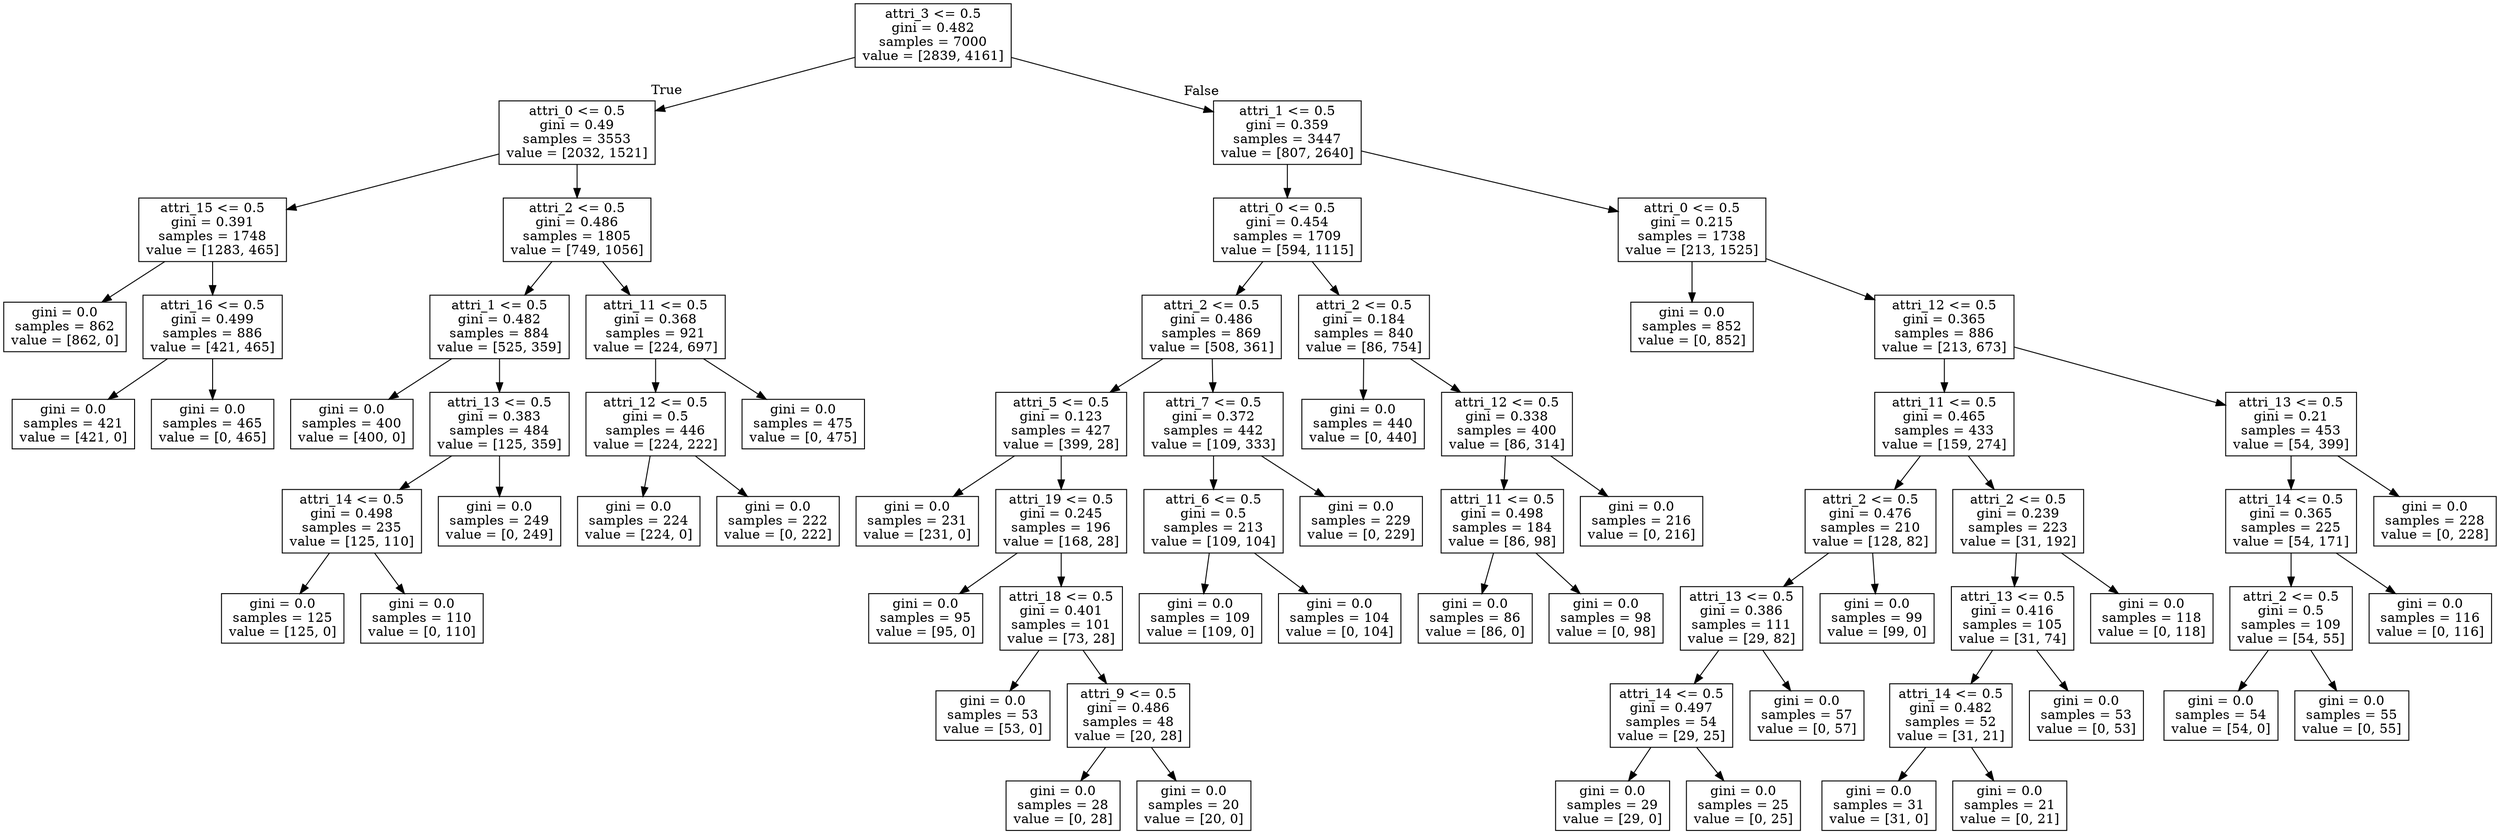 digraph Tree {
node [shape=box] ;
0 [label="attri_3 <= 0.5\ngini = 0.482\nsamples = 7000\nvalue = [2839, 4161]"] ;
1 [label="attri_0 <= 0.5\ngini = 0.49\nsamples = 3553\nvalue = [2032, 1521]"] ;
0 -> 1 [labeldistance=2.5, labelangle=45, headlabel="True"] ;
2 [label="attri_15 <= 0.5\ngini = 0.391\nsamples = 1748\nvalue = [1283, 465]"] ;
1 -> 2 ;
3 [label="gini = 0.0\nsamples = 862\nvalue = [862, 0]"] ;
2 -> 3 ;
4 [label="attri_16 <= 0.5\ngini = 0.499\nsamples = 886\nvalue = [421, 465]"] ;
2 -> 4 ;
5 [label="gini = 0.0\nsamples = 421\nvalue = [421, 0]"] ;
4 -> 5 ;
6 [label="gini = 0.0\nsamples = 465\nvalue = [0, 465]"] ;
4 -> 6 ;
7 [label="attri_2 <= 0.5\ngini = 0.486\nsamples = 1805\nvalue = [749, 1056]"] ;
1 -> 7 ;
8 [label="attri_1 <= 0.5\ngini = 0.482\nsamples = 884\nvalue = [525, 359]"] ;
7 -> 8 ;
9 [label="gini = 0.0\nsamples = 400\nvalue = [400, 0]"] ;
8 -> 9 ;
10 [label="attri_13 <= 0.5\ngini = 0.383\nsamples = 484\nvalue = [125, 359]"] ;
8 -> 10 ;
11 [label="attri_14 <= 0.5\ngini = 0.498\nsamples = 235\nvalue = [125, 110]"] ;
10 -> 11 ;
12 [label="gini = 0.0\nsamples = 125\nvalue = [125, 0]"] ;
11 -> 12 ;
13 [label="gini = 0.0\nsamples = 110\nvalue = [0, 110]"] ;
11 -> 13 ;
14 [label="gini = 0.0\nsamples = 249\nvalue = [0, 249]"] ;
10 -> 14 ;
15 [label="attri_11 <= 0.5\ngini = 0.368\nsamples = 921\nvalue = [224, 697]"] ;
7 -> 15 ;
16 [label="attri_12 <= 0.5\ngini = 0.5\nsamples = 446\nvalue = [224, 222]"] ;
15 -> 16 ;
17 [label="gini = 0.0\nsamples = 224\nvalue = [224, 0]"] ;
16 -> 17 ;
18 [label="gini = 0.0\nsamples = 222\nvalue = [0, 222]"] ;
16 -> 18 ;
19 [label="gini = 0.0\nsamples = 475\nvalue = [0, 475]"] ;
15 -> 19 ;
20 [label="attri_1 <= 0.5\ngini = 0.359\nsamples = 3447\nvalue = [807, 2640]"] ;
0 -> 20 [labeldistance=2.5, labelangle=-45, headlabel="False"] ;
21 [label="attri_0 <= 0.5\ngini = 0.454\nsamples = 1709\nvalue = [594, 1115]"] ;
20 -> 21 ;
22 [label="attri_2 <= 0.5\ngini = 0.486\nsamples = 869\nvalue = [508, 361]"] ;
21 -> 22 ;
23 [label="attri_5 <= 0.5\ngini = 0.123\nsamples = 427\nvalue = [399, 28]"] ;
22 -> 23 ;
24 [label="gini = 0.0\nsamples = 231\nvalue = [231, 0]"] ;
23 -> 24 ;
25 [label="attri_19 <= 0.5\ngini = 0.245\nsamples = 196\nvalue = [168, 28]"] ;
23 -> 25 ;
26 [label="gini = 0.0\nsamples = 95\nvalue = [95, 0]"] ;
25 -> 26 ;
27 [label="attri_18 <= 0.5\ngini = 0.401\nsamples = 101\nvalue = [73, 28]"] ;
25 -> 27 ;
28 [label="gini = 0.0\nsamples = 53\nvalue = [53, 0]"] ;
27 -> 28 ;
29 [label="attri_9 <= 0.5\ngini = 0.486\nsamples = 48\nvalue = [20, 28]"] ;
27 -> 29 ;
30 [label="gini = 0.0\nsamples = 28\nvalue = [0, 28]"] ;
29 -> 30 ;
31 [label="gini = 0.0\nsamples = 20\nvalue = [20, 0]"] ;
29 -> 31 ;
32 [label="attri_7 <= 0.5\ngini = 0.372\nsamples = 442\nvalue = [109, 333]"] ;
22 -> 32 ;
33 [label="attri_6 <= 0.5\ngini = 0.5\nsamples = 213\nvalue = [109, 104]"] ;
32 -> 33 ;
34 [label="gini = 0.0\nsamples = 109\nvalue = [109, 0]"] ;
33 -> 34 ;
35 [label="gini = 0.0\nsamples = 104\nvalue = [0, 104]"] ;
33 -> 35 ;
36 [label="gini = 0.0\nsamples = 229\nvalue = [0, 229]"] ;
32 -> 36 ;
37 [label="attri_2 <= 0.5\ngini = 0.184\nsamples = 840\nvalue = [86, 754]"] ;
21 -> 37 ;
38 [label="gini = 0.0\nsamples = 440\nvalue = [0, 440]"] ;
37 -> 38 ;
39 [label="attri_12 <= 0.5\ngini = 0.338\nsamples = 400\nvalue = [86, 314]"] ;
37 -> 39 ;
40 [label="attri_11 <= 0.5\ngini = 0.498\nsamples = 184\nvalue = [86, 98]"] ;
39 -> 40 ;
41 [label="gini = 0.0\nsamples = 86\nvalue = [86, 0]"] ;
40 -> 41 ;
42 [label="gini = 0.0\nsamples = 98\nvalue = [0, 98]"] ;
40 -> 42 ;
43 [label="gini = 0.0\nsamples = 216\nvalue = [0, 216]"] ;
39 -> 43 ;
44 [label="attri_0 <= 0.5\ngini = 0.215\nsamples = 1738\nvalue = [213, 1525]"] ;
20 -> 44 ;
45 [label="gini = 0.0\nsamples = 852\nvalue = [0, 852]"] ;
44 -> 45 ;
46 [label="attri_12 <= 0.5\ngini = 0.365\nsamples = 886\nvalue = [213, 673]"] ;
44 -> 46 ;
47 [label="attri_11 <= 0.5\ngini = 0.465\nsamples = 433\nvalue = [159, 274]"] ;
46 -> 47 ;
48 [label="attri_2 <= 0.5\ngini = 0.476\nsamples = 210\nvalue = [128, 82]"] ;
47 -> 48 ;
49 [label="attri_13 <= 0.5\ngini = 0.386\nsamples = 111\nvalue = [29, 82]"] ;
48 -> 49 ;
50 [label="attri_14 <= 0.5\ngini = 0.497\nsamples = 54\nvalue = [29, 25]"] ;
49 -> 50 ;
51 [label="gini = 0.0\nsamples = 29\nvalue = [29, 0]"] ;
50 -> 51 ;
52 [label="gini = 0.0\nsamples = 25\nvalue = [0, 25]"] ;
50 -> 52 ;
53 [label="gini = 0.0\nsamples = 57\nvalue = [0, 57]"] ;
49 -> 53 ;
54 [label="gini = 0.0\nsamples = 99\nvalue = [99, 0]"] ;
48 -> 54 ;
55 [label="attri_2 <= 0.5\ngini = 0.239\nsamples = 223\nvalue = [31, 192]"] ;
47 -> 55 ;
56 [label="attri_13 <= 0.5\ngini = 0.416\nsamples = 105\nvalue = [31, 74]"] ;
55 -> 56 ;
57 [label="attri_14 <= 0.5\ngini = 0.482\nsamples = 52\nvalue = [31, 21]"] ;
56 -> 57 ;
58 [label="gini = 0.0\nsamples = 31\nvalue = [31, 0]"] ;
57 -> 58 ;
59 [label="gini = 0.0\nsamples = 21\nvalue = [0, 21]"] ;
57 -> 59 ;
60 [label="gini = 0.0\nsamples = 53\nvalue = [0, 53]"] ;
56 -> 60 ;
61 [label="gini = 0.0\nsamples = 118\nvalue = [0, 118]"] ;
55 -> 61 ;
62 [label="attri_13 <= 0.5\ngini = 0.21\nsamples = 453\nvalue = [54, 399]"] ;
46 -> 62 ;
63 [label="attri_14 <= 0.5\ngini = 0.365\nsamples = 225\nvalue = [54, 171]"] ;
62 -> 63 ;
64 [label="attri_2 <= 0.5\ngini = 0.5\nsamples = 109\nvalue = [54, 55]"] ;
63 -> 64 ;
65 [label="gini = 0.0\nsamples = 54\nvalue = [54, 0]"] ;
64 -> 65 ;
66 [label="gini = 0.0\nsamples = 55\nvalue = [0, 55]"] ;
64 -> 66 ;
67 [label="gini = 0.0\nsamples = 116\nvalue = [0, 116]"] ;
63 -> 67 ;
68 [label="gini = 0.0\nsamples = 228\nvalue = [0, 228]"] ;
62 -> 68 ;
}